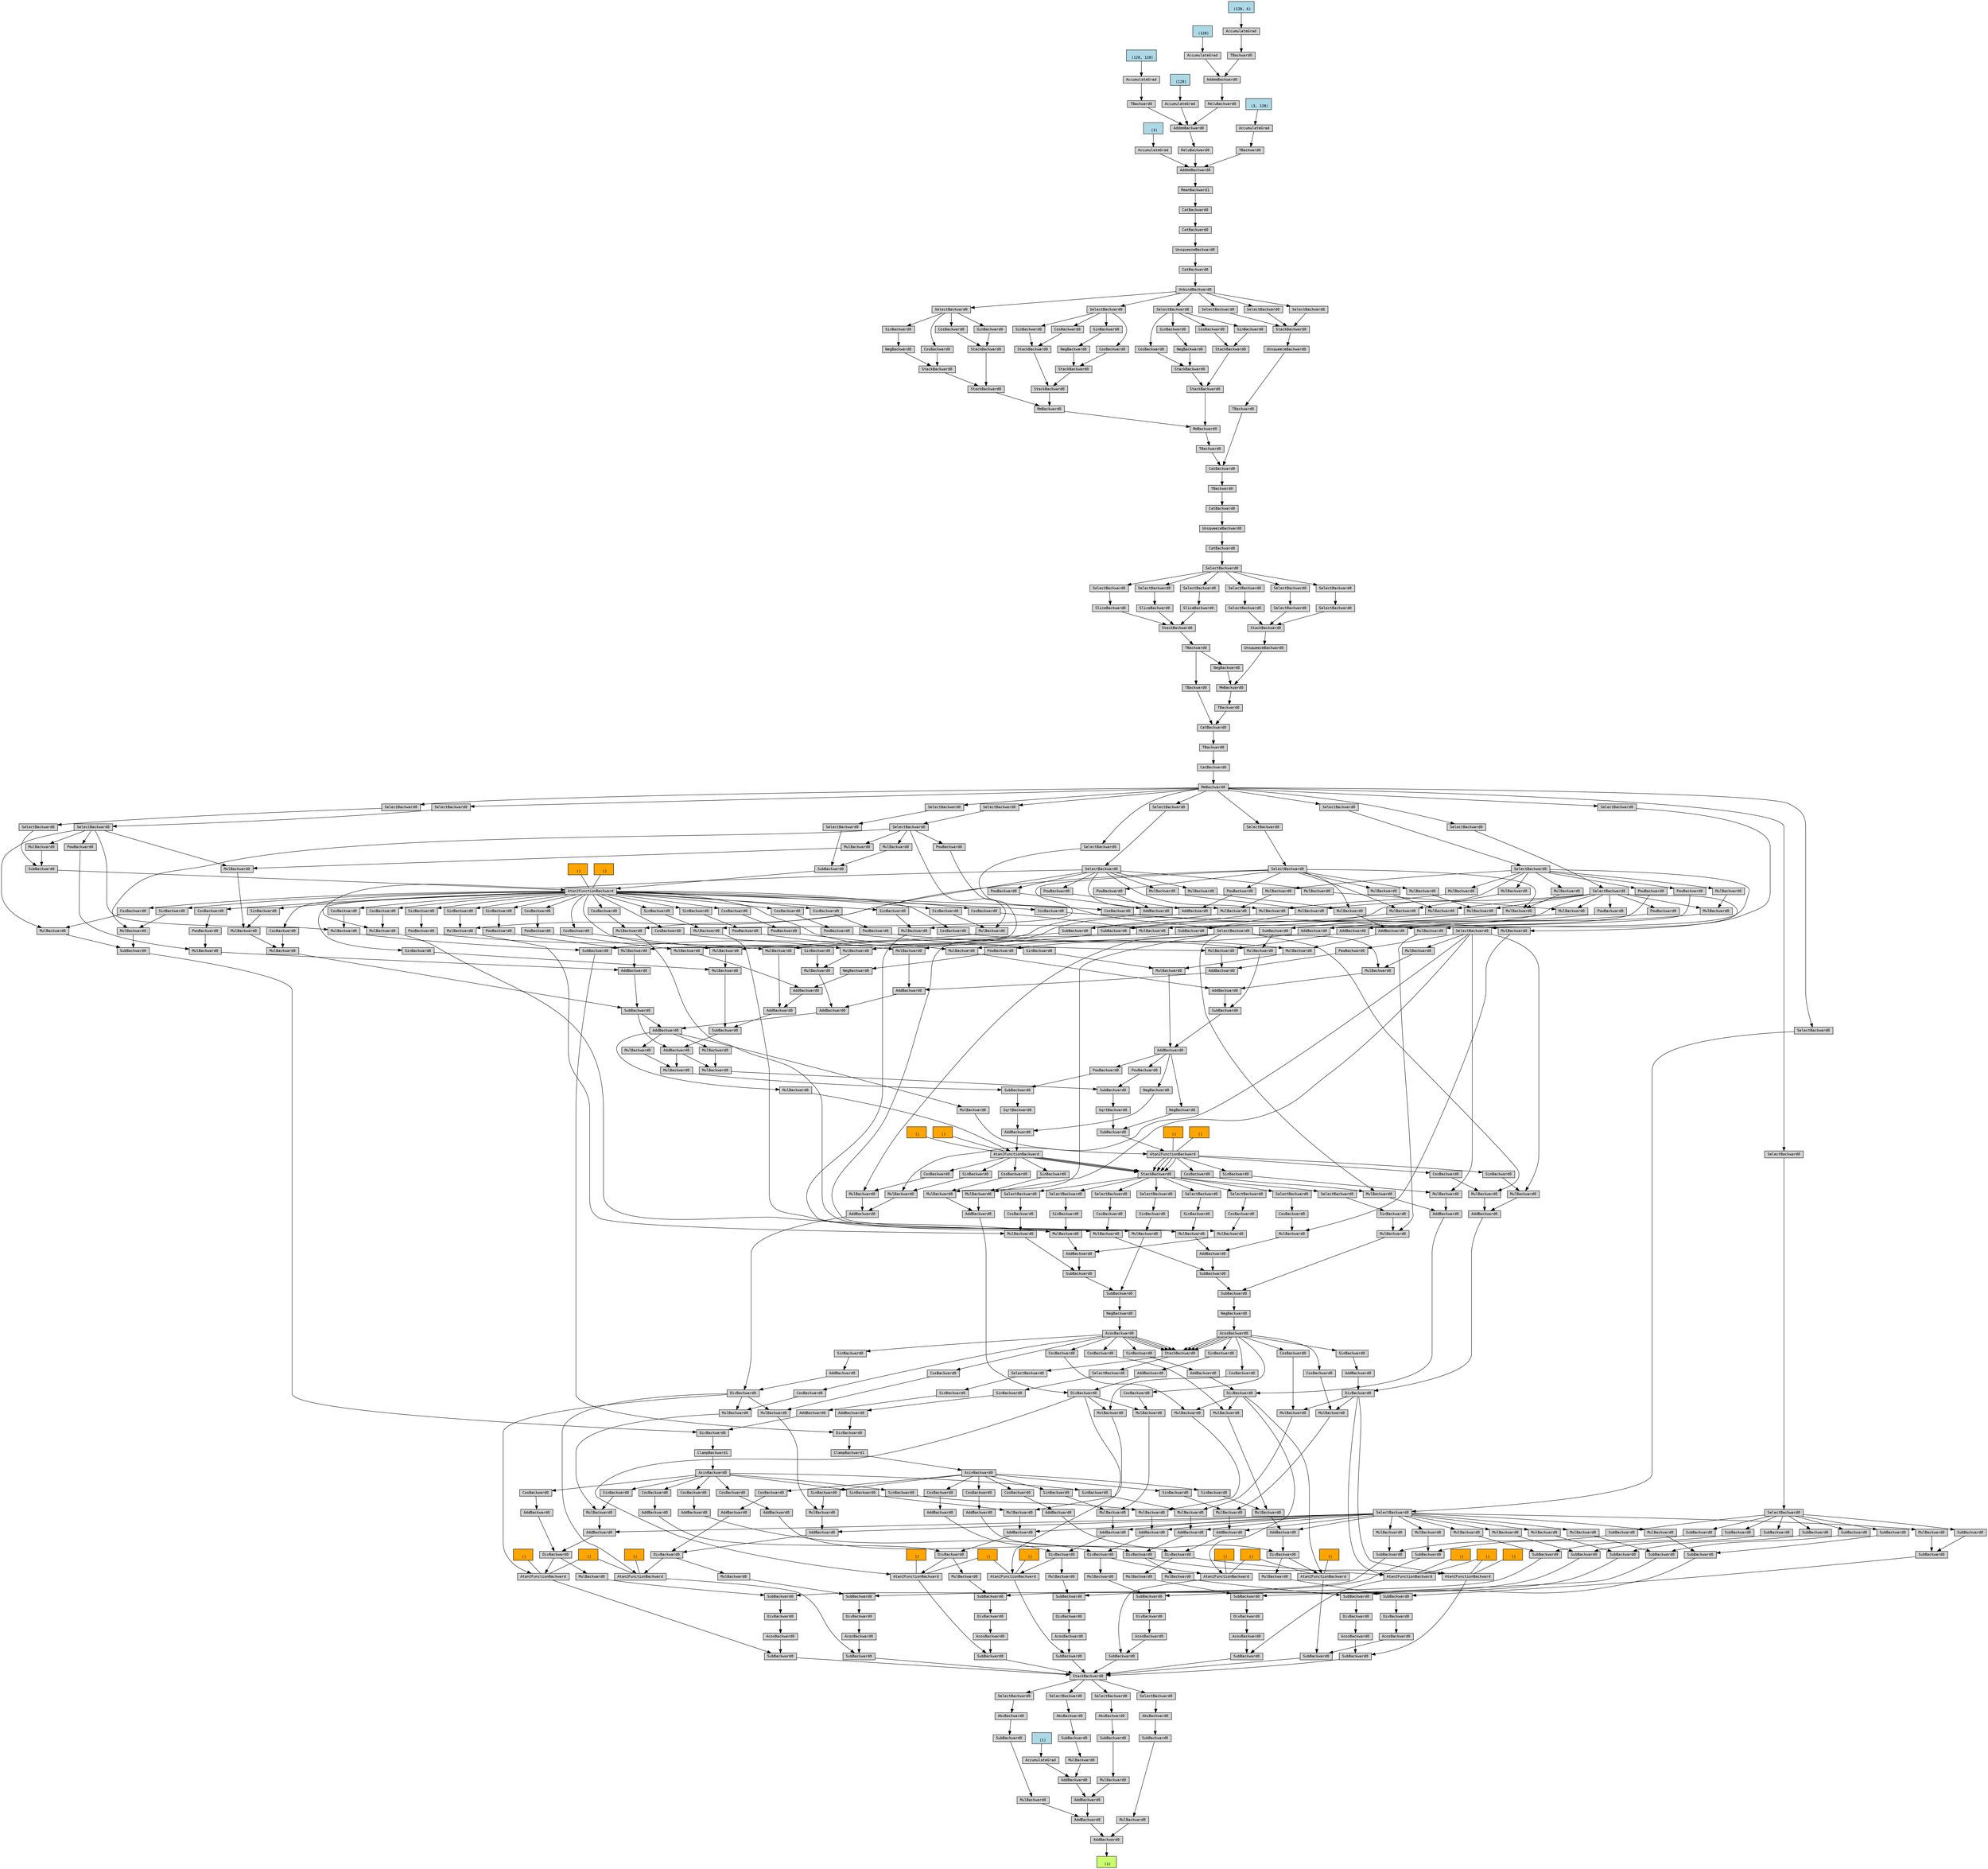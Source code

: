 digraph {
	graph [size="189.9,189.9"]
	node [align=left fontname=monospace fontsize=10 height=0.2 ranksep=0.1 shape=box style=filled]
	140669196730512 [label="
 (1)" fillcolor=darkolivegreen1]
	140669196631968 [label=AddBackward0]
	140669196631920 -> 140669196631968
	140669196631920 [label=AddBackward0]
	140669196631776 -> 140669196631920
	140669196631776 [label=AddBackward0]
	140669196631632 -> 140669196631776
	140669196631632 [label=AddBackward0]
	140669196631488 -> 140669196631632
	140669198752864 [label="
 (1)" fillcolor=lightblue]
	140669198752864 -> 140669196631488
	140669196631488 [label=AccumulateGrad]
	140669196631536 -> 140669196631632
	140669196631536 [label=MulBackward0]
	140669196631440 -> 140669196631536
	140669196631440 [label=SubBackward0]
	140669196631248 -> 140669196631440
	140669196631248 [label=AbsBackward0]
	140669196631152 -> 140669196631248
	140669196631152 [label=SelectBackward0]
	140669196631056 -> 140669196631152
	140669196631056 [label=StackBackward0]
	140669196630960 -> 140669196631056
	140669196630960 [label=SubBackward0]
	140669196341776 -> 140669196630960
	140669196341776 [label=Atan2FunctionBackward]
	140669196630480 -> 140669196341776
	140669196630480 [label=DivBackward0]
	140669196630192 -> 140669196630480
	140669196630192 [label=AddBackward0]
	140669196630048 -> 140669196630192
	140669196630048 [label=MulBackward0]
	140669196629904 -> 140669196630048
	140669196629904 [label=SelectBackward0]
	140669196629760 -> 140669196629904
	140669196629760 [label=SelectBackward0]
	140669196629664 -> 140669196629760
	140669196629664 [label=MmBackward0]
	140669196629568 -> 140669196629664
	140669196629568 [label=CatBackward0]
	140669196629472 -> 140669196629568
	140669196629472 [label=TBackward0]
	140669196630720 -> 140669196629472
	140669196630720 [label=CatBackward0]
	140669196629280 -> 140669196630720
	140669196629280 [label=TBackward0]
	140669196629040 -> 140669196629280
	140669196629040 [label=TBackward0]
	140669196628944 -> 140669196629040
	140669196628944 [label=StackBackward0]
	140669196628848 -> 140669196628944
	140669196628848 [label=SliceBackward0]
	140669196628704 -> 140669196628848
	140669196628704 [label=SelectBackward0]
	140669196627312 -> 140669196628704
	140669196627312 [label=SelectBackward0]
	140669196627216 -> 140669196627312
	140669196627216 [label=CatBackward0]
	140669196627120 -> 140669196627216
	140669196627120 [label=UnsqueezeBackward0]
	140669196626928 -> 140669196627120
	140669196626928 [label=CatBackward0]
	140669196626544 -> 140669196626928
	140669196626544 [label=TBackward0]
	140669196626400 -> 140669196626544
	140669196626400 [label=CatBackward0]
	140669196627024 -> 140669196626400
	140669196627024 [label=TBackward0]
	140669196626448 -> 140669196627024
	140669196626448 [label=MmBackward0]
	140669196626208 -> 140669196626448
	140669196626208 [label=StackBackward0]
	140669196626592 -> 140669196626208
	140669196626592 [label=StackBackward0]
	140669196627408 -> 140669196626592
	140669196627408 [label=CosBackward0]
	140669196628512 -> 140669196627408
	140669196628512 [label=SelectBackward0]
	140669196629376 -> 140669196628512
	140669196629376 [label=UnbindBackward0]
	140669196628560 -> 140669196629376
	140669196628560 [label=CatBackward0]
	140669196627600 -> 140669196628560
	140669196627600 [label=UnsqueezeBackward0]
	140669196628032 -> 140669196627600
	140669196628032 [label=CatBackward0]
	140669196627840 -> 140669196628032
	140669196627840 [label=CatBackward0]
	140669196627888 -> 140669196627840
	140669196627888 [label=MeanBackward1]
	140669196627456 -> 140669196627888
	140669196627456 [label=AddmmBackward0]
	140669198874896 -> 140669196627456
	140669198545392 [label="
 (3)" fillcolor=lightblue]
	140669198545392 -> 140669198874896
	140669198874896 [label=AccumulateGrad]
	140669196628272 -> 140669196627456
	140669196628272 [label=ReluBackward0]
	140669196746816 -> 140669196628272
	140669196746816 [label=AddmmBackward0]
	140669198874608 -> 140669196746816
	140669198545232 [label="
 (128)" fillcolor=lightblue]
	140669198545232 -> 140669198874608
	140669198874608 [label=AccumulateGrad]
	140669196747008 -> 140669196746816
	140669196747008 [label=ReluBackward0]
	140669196747056 -> 140669196747008
	140669196747056 [label=AddmmBackward0]
	140669198874320 -> 140669196747056
	140669198544592 [label="
 (128)" fillcolor=lightblue]
	140669198544592 -> 140669198874320
	140669198874320 [label=AccumulateGrad]
	140669196747248 -> 140669196747056
	140669196747248 [label=TBackward0]
	140669198874272 -> 140669196747248
	140669198540192 [label="
 (128, 6)" fillcolor=lightblue]
	140669198540192 -> 140669198874272
	140669198874272 [label=AccumulateGrad]
	140669196746960 -> 140669196746816
	140669196746960 [label=TBackward0]
	140669198874224 -> 140669196746960
	140669198545152 [label="
 (128, 128)" fillcolor=lightblue]
	140669198545152 -> 140669198874224
	140669198874224 [label=AccumulateGrad]
	140669196628176 -> 140669196627456
	140669196628176 [label=TBackward0]
	140669198874416 -> 140669196628176
	140669198545312 [label="
 (3, 128)" fillcolor=lightblue]
	140669198545312 -> 140669198874416
	140669198874416 [label=AccumulateGrad]
	140669196626736 -> 140669196626592
	140669196626736 [label=NegBackward0]
	140669196628416 -> 140669196626736
	140669196628416 [label=SinBackward0]
	140669196628512 -> 140669196628416
	140669196626784 -> 140669196626208
	140669196626784 [label=StackBackward0]
	140669196627744 -> 140669196626784
	140669196627744 [label=SinBackward0]
	140669196628512 -> 140669196627744
	140669196627504 -> 140669196626784
	140669196627504 [label=CosBackward0]
	140669196628512 -> 140669196627504
	140669196626832 -> 140669196626448
	140669196626832 [label=MmBackward0]
	140669196627648 -> 140669196626832
	140669196627648 [label=StackBackward0]
	140669196628128 -> 140669196627648
	140669196628128 [label=StackBackward0]
	140669196629088 -> 140669196628128
	140669196629088 [label=CosBackward0]
	140669196746912 -> 140669196629088
	140669196746912 [label=SelectBackward0]
	140669196629376 -> 140669196746912
	140669196627984 -> 140669196628128
	140669196627984 [label=SinBackward0]
	140669196746912 -> 140669196627984
	140669196628080 -> 140669196627648
	140669196628080 [label=StackBackward0]
	140669196747200 -> 140669196628080
	140669196747200 [label=NegBackward0]
	140669196747344 -> 140669196747200
	140669196747344 [label=SinBackward0]
	140669196746912 -> 140669196747344
	140669196747104 -> 140669196628080
	140669196747104 [label=CosBackward0]
	140669196746912 -> 140669196747104
	140669196626304 -> 140669196626832
	140669196626304 [label=StackBackward0]
	140669196627552 -> 140669196626304
	140669196627552 [label=StackBackward0]
	140669196746864 -> 140669196627552
	140669196746864 [label=CosBackward0]
	140669196747584 -> 140669196746864
	140669196747584 [label=SelectBackward0]
	140669196629376 -> 140669196747584
	140669196747392 -> 140669196627552
	140669196747392 [label=NegBackward0]
	140669196747632 -> 140669196747392
	140669196747632 [label=SinBackward0]
	140669196747584 -> 140669196747632
	140669196747296 -> 140669196626304
	140669196747296 [label=StackBackward0]
	140669196747728 -> 140669196747296
	140669196747728 [label=SinBackward0]
	140669196747584 -> 140669196747728
	140669196747680 -> 140669196747296
	140669196747680 [label=CosBackward0]
	140669196747584 -> 140669196747680
	140669196622560 -> 140669196626400
	140669196622560 [label=TBackward0]
	140669196626640 -> 140669196622560
	140669196626640 [label=UnsqueezeBackward0]
	140669196626496 -> 140669196626640
	140669196626496 [label=StackBackward0]
	140669196747536 -> 140669196626496
	140669196747536 [label=SelectBackward0]
	140669196629376 -> 140669196747536
	140669196747488 -> 140669196626496
	140669196747488 [label=SelectBackward0]
	140669196629376 -> 140669196747488
	140669196747152 -> 140669196626496
	140669196747152 [label=SelectBackward0]
	140669196629376 -> 140669196747152
	140669196628896 -> 140669196628944
	140669196628896 [label=SliceBackward0]
	140669196627360 -> 140669196628896
	140669196627360 [label=SelectBackward0]
	140669196627312 -> 140669196627360
	140669196629232 -> 140669196628944
	140669196629232 [label=SliceBackward0]
	140669196627264 -> 140669196629232
	140669196627264 [label=SelectBackward0]
	140669196627312 -> 140669196627264
	140669196629328 -> 140669196630720
	140669196629328 [label=TBackward0]
	140669196628800 -> 140669196629328
	140669196628800 [label=MmBackward0]
	140669196627072 -> 140669196628800
	140669196627072 [label=NegBackward0]
	140669196629040 -> 140669196627072
	140669196627168 -> 140669196628800
	140669196627168 [label=UnsqueezeBackward0]
	140669196628656 -> 140669196627168
	140669196628656 [label=StackBackward0]
	140669196626976 -> 140669196628656
	140669196626976 [label=SelectBackward0]
	140669196747872 -> 140669196626976
	140669196747872 [label=SelectBackward0]
	140669196627312 -> 140669196747872
	140669196628752 -> 140669196628656
	140669196628752 [label=SelectBackward0]
	140669196747824 -> 140669196628752
	140669196747824 [label=SelectBackward0]
	140669196627312 -> 140669196747824
	140669196626880 -> 140669196628656
	140669196626880 [label=SelectBackward0]
	140669196747776 -> 140669196626880
	140669196747776 [label=SelectBackward0]
	140669196627312 -> 140669196747776
	140669196629952 -> 140669196630048
	140669196629952 [label=CosBackward0]
	140669196341056 -> 140669196629952
	140669196341056 [label=Atan2FunctionBackward]
	140669196629520 -> 140669196341056
	140669196629520 [label=AddBackward0]
	140669196628992 -> 140669196629520
	140669196628992 [label=NegBackward0]
	140669196628608 -> 140669196628992
	140669196628608 [label=AddBackward0]
	140669196748064 -> 140669196628608
	140669196748064 [label=SubBackward0]
	140669196748112 -> 140669196748064
	140669196748112 [label=AddBackward0]
	140669196748256 -> 140669196748112
	140669196748256 [label=MulBackward0]
	140669196748400 -> 140669196748256
	140669196748400 [label=MulBackward0]
	140669196748496 -> 140669196748400
	140669196748496 [label=SelectBackward0]
	140669196748592 -> 140669196748496
	140669196748592 [label=SelectBackward0]
	140669196629664 -> 140669196748592
	140669196629904 -> 140669196748256
	140669196748208 -> 140669196748112
	140669196748208 [label=MulBackward0]
	140669196748544 -> 140669196748208
	140669196748544 [label=SubBackward0]
	140669196748304 -> 140669196748544
	140669196748304 [label=MulBackward0]
	140669196748832 -> 140669196748304
	140669196748832 [label=MulBackward0]
	140669196748976 -> 140669196748832
	140669196748976 [label=SelectBackward0]
	140669196749072 -> 140669196748976
	140669196749072 [label=SelectBackward0]
	140669196629664 -> 140669196749072
	140669196748784 -> 140669196748304
	140669196748784 [label=SelectBackward0]
	140669196749168 -> 140669196748784
	140669196749168 [label=SelectBackward0]
	140669196629664 -> 140669196749168
	140669196748640 -> 140669196748544
	140669196748640 [label=MulBackward0]
	140669196748880 -> 140669196748640
	140669196748880 [label=MulBackward0]
	140669196749216 -> 140669196748880
	140669196749216 [label=SelectBackward0]
	140669196749312 -> 140669196749216
	140669196749312 [label=SelectBackward0]
	140669196629664 -> 140669196749312
	140669196749024 -> 140669196748640
	140669196749024 [label=SelectBackward0]
	140669196749408 -> 140669196749024
	140669196749408 [label=SelectBackward0]
	140669196629664 -> 140669196749408
	140669196748448 -> 140669196748208
	140669196748448 [label=PowBackward0]
	140669196749264 -> 140669196748448
	140669196749264 [label=CosBackward0]
	140669196341536 -> 140669196749264
	140669196341536 [label=Atan2FunctionBackward]
	140669196748928 -> 140669196341536
	140669196748928 [label=SubBackward0]
	140669196749552 -> 140669196748928
	140669196749552 [label=SelectBackward0]
	140669196749696 -> 140669196749552
	140669196749696 [label=SelectBackward0]
	140669196629664 -> 140669196749696
	140669196749504 -> 140669196748928
	140669196749504 [label=MulBackward0]
	140669196749744 -> 140669196749504
	140669196749744 [label=SelectBackward0]
	140669196749840 -> 140669196749744
	140669196749840 [label=SelectBackward0]
	140669196629664 -> 140669196749840
	140669196748688 -> 140669196341536
	140669196748688 [label=SubBackward0]
	140669196749600 -> 140669196748688
	140669196749600 [label=SelectBackward0]
	140669196749648 -> 140669196749600
	140669196749648 [label=SelectBackward0]
	140669196629664 -> 140669196749648
	140669196749792 -> 140669196748688
	140669196749792 [label=MulBackward0]
	140669196749984 -> 140669196749792
	140669196749984 [label=SelectBackward0]
	140669196750080 -> 140669196749984
	140669196750080 [label=SelectBackward0]
	140669196629664 -> 140669196750080
	140669196456624 -> 140669196341536 [dir=none]
	140669196456624 [label="
 ()" fillcolor=orange]
	140669196457504 -> 140669196341536 [dir=none]
	140669196457504 [label="
 ()" fillcolor=orange]
	140669196747968 -> 140669196748064
	140669196747968 [label=MulBackward0]
	140669196748736 -> 140669196747968
	140669196748736 [label=SubBackward0]
	140669196749456 -> 140669196748736
	140669196749456 [label=MulBackward0]
	140669196750176 -> 140669196749456
	140669196750176 [label=MulBackward0]
	140669196748976 -> 140669196750176
	140669196748784 -> 140669196749456
	140669196749120 -> 140669196748736
	140669196749120 [label=MulBackward0]
	140669196750128 -> 140669196749120
	140669196750128 [label=MulBackward0]
	140669196749216 -> 140669196750128
	140669196749024 -> 140669196749120
	140669196748352 -> 140669196747968
	140669196748352 [label=PowBackward0]
	140669196750224 -> 140669196748352
	140669196750224 [label=SinBackward0]
	140669196341536 -> 140669196750224
	140669196748016 -> 140669196628608
	140669196748016 [label=MulBackward0]
	140669196749888 -> 140669196748016
	140669196749888 [label=MulBackward0]
	140669196749360 -> 140669196749888
	140669196749360 [label=AddBackward0]
	140669196750368 -> 140669196749360
	140669196750368 [label=MulBackward0]
	140669196750512 -> 140669196750368
	140669196750512 [label=MulBackward0]
	140669196748976 -> 140669196750512
	140669196749024 -> 140669196750368
	140669196750320 -> 140669196749360
	140669196750320 [label=MulBackward0]
	140669196750560 -> 140669196750320
	140669196750560 [label=MulBackward0]
	140669196749216 -> 140669196750560
	140669196748784 -> 140669196750320
	140669196750032 -> 140669196749888
	140669196750032 [label=CosBackward0]
	140669196341536 -> 140669196750032
	140669196748160 -> 140669196748016
	140669196748160 [label=SinBackward0]
	140669196341536 -> 140669196748160
	140669196629856 -> 140669196629520
	140669196629856 [label=SqrtBackward0]
	140669196629184 -> 140669196629856
	140669196629184 [label=SubBackward0]
	140669196750656 -> 140669196629184
	140669196750656 [label=PowBackward0]
	140669196628608 -> 140669196750656
	140669196750608 -> 140669196629184
	140669196750608 [label=MulBackward0]
	140669196749936 -> 140669196750608
	140669196749936 [label=MulBackward0]
	140669196750752 -> 140669196749936
	140669196750752 [label=AddBackward0]
	140669196750848 -> 140669196750752
	140669196750848 [label=AddBackward0]
	140669196750992 -> 140669196750848
	140669196750992 [label=AddBackward0]
	140669196751136 -> 140669196750992
	140669196751136 [label=AddBackward0]
	140669196751280 -> 140669196751136
	140669196751280 [label=PowBackward0]
	140669196748496 -> 140669196751280
	140669196751232 -> 140669196751136
	140669196751232 [label=MulBackward0]
	140669196751328 -> 140669196751232
	140669196751328 [label=AddBackward0]
	140669196751568 -> 140669196751328
	140669196751568 [label=PowBackward0]
	140669196748976 -> 140669196751568
	140669196751520 -> 140669196751328
	140669196751520 [label=PowBackward0]
	140669196749024 -> 140669196751520
	140669196751376 -> 140669196751232
	140669196751376 [label=PowBackward0]
	140669196751664 -> 140669196751376
	140669196751664 [label=CosBackward0]
	140669196341536 -> 140669196751664
	140669196751088 -> 140669196750992
	140669196751088 [label=MulBackward0]
	140669196751616 -> 140669196751088
	140669196751616 [label=AddBackward0]
	140669196751472 -> 140669196751616
	140669196751472 [label=PowBackward0]
	140669196749216 -> 140669196751472
	140669196751712 -> 140669196751616
	140669196751712 [label=PowBackward0]
	140669196748784 -> 140669196751712
	140669196751424 -> 140669196751088
	140669196751424 [label=PowBackward0]
	140669196751856 -> 140669196751424
	140669196751856 [label=SinBackward0]
	140669196341536 -> 140669196751856
	140669196750944 -> 140669196750848
	140669196750944 [label=MulBackward0]
	140669196751808 -> 140669196750944
	140669196751808 [label=MulBackward0]
	140669196751760 -> 140669196751808
	140669196751760 [label=SubBackward0]
	140669196752096 -> 140669196751760
	140669196752096 [label=MulBackward0]
	140669196752240 -> 140669196752096
	140669196752240 [label=MulBackward0]
	140669196748976 -> 140669196752240
	140669196749216 -> 140669196752096
	140669196752048 -> 140669196751760
	140669196752048 [label=MulBackward0]
	140669196752288 -> 140669196752048
	140669196752288 [label=MulBackward0]
	140669196748784 -> 140669196752288
	140669196749024 -> 140669196752048
	140669196751904 -> 140669196751808
	140669196751904 [label=CosBackward0]
	140669196341536 -> 140669196751904
	140669196751184 -> 140669196750944
	140669196751184 [label=SinBackward0]
	140669196341536 -> 140669196751184
	140669196750800 -> 140669196750752
	140669196750800 [label=SubBackward0]
	140669196752336 -> 140669196750800
	140669196752336 [label=AddBackward0]
	140669196752000 -> 140669196752336
	140669196752000 [label=MulBackward0]
	140669196752432 -> 140669196752000
	140669196752432 [label=PowBackward0]
	140669196749744 -> 140669196752432
	140669196752192 -> 140669196752000
	140669196752192 [label=PowBackward0]
	140669196752480 -> 140669196752192
	140669196752480 [label=CosBackward0]
	140669196341536 -> 140669196752480
	140669196751952 -> 140669196752336
	140669196751952 [label=MulBackward0]
	140669196752672 -> 140669196751952
	140669196752672 [label=PowBackward0]
	140669196749984 -> 140669196752672
	140669196752528 -> 140669196751952
	140669196752528 [label=PowBackward0]
	140669196752624 -> 140669196752528
	140669196752624 [label=SinBackward0]
	140669196341536 -> 140669196752624
	140669196751040 -> 140669196750800
	140669196751040 [label=MulBackward0]
	140669196752576 -> 140669196751040
	140669196752576 [label=MulBackward0]
	140669196752720 -> 140669196752576
	140669196752720 [label=MulBackward0]
	140669196752960 -> 140669196752720
	140669196752960 [label=MulBackward0]
	140669196749984 -> 140669196752960
	140669196749744 -> 140669196752720
	140669196752768 -> 140669196752576
	140669196752768 [label=SinBackward0]
	140669196341536 -> 140669196752768
	140669196752144 -> 140669196751040
	140669196752144 [label=CosBackward0]
	140669196341536 -> 140669196752144
	140669196750272 -> 140669196750608
	140669196750272 [label=AddBackward0]
	140669196750896 -> 140669196750272
	140669196750896 [label=SubBackward0]
	140669196753056 -> 140669196750896
	140669196753056 [label=AddBackward0]
	140669196752912 -> 140669196753056
	140669196752912 [label=AddBackward0]
	140669196753152 -> 140669196752912
	140669196753152 [label=NegBackward0]
	140669196753296 -> 140669196753152
	140669196753296 [label=PowBackward0]
	140669196629904 -> 140669196753296
	140669196753104 -> 140669196752912
	140669196753104 [label=MulBackward0]
	140669196753344 -> 140669196753104
	140669196753344 [label=AddBackward0]
	140669196753488 -> 140669196753344
	140669196753488 [label=PowBackward0]
	140669196749216 -> 140669196753488
	140669196753440 -> 140669196753344
	140669196753440 [label=PowBackward0]
	140669196748784 -> 140669196753440
	140669196753392 -> 140669196753104
	140669196753392 [label=PowBackward0]
	140669196753584 -> 140669196753392
	140669196753584 [label=CosBackward0]
	140669196341536 -> 140669196753584
	140669196752816 -> 140669196753056
	140669196752816 [label=MulBackward0]
	140669196753536 -> 140669196752816
	140669196753536 [label=AddBackward0]
	140669196753200 -> 140669196753536
	140669196753200 [label=PowBackward0]
	140669196748976 -> 140669196753200
	140669196753632 -> 140669196753536
	140669196753632 [label=PowBackward0]
	140669196749024 -> 140669196753632
	140669196753248 -> 140669196752816
	140669196753248 [label=PowBackward0]
	140669196753776 -> 140669196753248
	140669196753776 [label=SinBackward0]
	140669196341536 -> 140669196753776
	140669196752384 -> 140669196750896
	140669196752384 [label=MulBackward0]
	140669196753728 -> 140669196752384
	140669196753728 [label=MulBackward0]
	140669196753680 -> 140669196753728
	140669196753680 [label=SubBackward0]
	140669196754016 -> 140669196753680
	140669196754016 [label=MulBackward0]
	140669196754160 -> 140669196754016
	140669196754160 [label=MulBackward0]
	140669196748976 -> 140669196754160
	140669196749216 -> 140669196754016
	140669196753968 -> 140669196753680
	140669196753968 [label=MulBackward0]
	140669196754208 -> 140669196753968
	140669196754208 [label=MulBackward0]
	140669196748784 -> 140669196754208
	140669196749024 -> 140669196753968
	140669196753824 -> 140669196753728
	140669196753824 [label=CosBackward0]
	140669196341536 -> 140669196753824
	140669196752864 -> 140669196752384
	140669196752864 [label=SinBackward0]
	140669196341536 -> 140669196752864
	140669196750800 -> 140669196750272
	140669196629808 -> 140669196341056
	140669196629808 [label=MulBackward0]
	140669196750752 -> 140669196629808
	140669198948912 -> 140669196341056 [dir=none]
	140669198948912 [label="
 ()" fillcolor=orange]
	140669198948752 -> 140669196341056 [dir=none]
	140669198948752 [label="
 ()" fillcolor=orange]
	140669196630096 -> 140669196630192
	140669196630096 [label=MulBackward0]
	140669196748496 -> 140669196630096
	140669196629712 -> 140669196630096
	140669196629712 [label=SinBackward0]
	140669196341056 -> 140669196629712
	140669196630240 -> 140669196630480
	140669196630240 [label=AddBackward0]
	140669196629424 -> 140669196630240
	140669196629424 [label=SinBackward0]
	140669196630000 -> 140669196629424
	140669196630000 [label=AcosBackward0]
	140669196750416 -> 140669196630000
	140669196750416 [label=NegBackward0]
	140669196750704 -> 140669196750416
	140669196750704 [label=SubBackward0]
	140669196754256 -> 140669196750704
	140669196754256 [label=SubBackward0]
	140669196753920 -> 140669196754256
	140669196753920 [label=AddBackward0]
	140669196754352 -> 140669196753920
	140669196754352 [label=MulBackward0]
	140669196754496 -> 140669196754352
	140669196754496 [label=MulBackward0]
	140669196749024 -> 140669196754496
	140669196754640 -> 140669196754496
	140669196754640 [label=CosBackward0]
	140669196341536 -> 140669196754640
	140669196754448 -> 140669196754352
	140669196754448 [label=CosBackward0]
	140669196754688 -> 140669196754448
	140669196754688 [label=SelectBackward0]
	140669196754784 -> 140669196754688
	140669196754784 [label=StackBackward0]
	140669196341056 -> 140669196754784
	140669196341296 -> 140669196754784
	140669196341296 [label=Atan2FunctionBackward]
	140669196754928 -> 140669196341296
	140669196754928 [label=SubBackward0]
	140669196755072 -> 140669196754928
	140669196755072 [label=NegBackward0]
	140669196628608 -> 140669196755072
	140669196755024 -> 140669196754928
	140669196755024 [label=SqrtBackward0]
	140669196755120 -> 140669196755024
	140669196755120 [label=SubBackward0]
	140669196755312 -> 140669196755120
	140669196755312 [label=PowBackward0]
	140669196628608 -> 140669196755312
	140669196755264 -> 140669196755120
	140669196755264 [label=MulBackward0]
	140669196755360 -> 140669196755264
	140669196755360 [label=MulBackward0]
	140669196750752 -> 140669196755360
	140669196750272 -> 140669196755264
	140669196754592 -> 140669196341296
	140669196754592 [label=MulBackward0]
	140669196750752 -> 140669196754592
	140669198957232 -> 140669196341296 [dir=none]
	140669198957232 [label="
 ()" fillcolor=orange]
	140669198952752 -> 140669196341296 [dir=none]
	140669198952752 [label="
 ()" fillcolor=orange]
	140669196341056 -> 140669196754784
	140669196341296 -> 140669196754784
	140669196341056 -> 140669196754784
	140669196341296 -> 140669196754784
	140669196341056 -> 140669196754784
	140669196341296 -> 140669196754784
	140669196754112 -> 140669196753920
	140669196754112 [label=MulBackward0]
	140669196754544 -> 140669196754112
	140669196754544 [label=MulBackward0]
	140669196749216 -> 140669196754544
	140669196755216 -> 140669196754544
	140669196755216 [label=CosBackward0]
	140669196341536 -> 140669196755216
	140669196754736 -> 140669196754112
	140669196754736 [label=SinBackward0]
	140669196755168 -> 140669196754736
	140669196755168 [label=SelectBackward0]
	140669196754784 -> 140669196755168
	140669196753872 -> 140669196754256
	140669196753872 [label=MulBackward0]
	140669196754976 -> 140669196753872
	140669196754976 [label=MulBackward0]
	140669196748784 -> 140669196754976
	140669196754832 -> 140669196754976
	140669196754832 [label=SinBackward0]
	140669196341536 -> 140669196754832
	140669196754400 -> 140669196753872
	140669196754400 [label=CosBackward0]
	140669196755552 -> 140669196754400
	140669196755552 [label=SelectBackward0]
	140669196754784 -> 140669196755552
	140669196753008 -> 140669196750704
	140669196753008 [label=MulBackward0]
	140669196755504 -> 140669196753008
	140669196755504 [label=MulBackward0]
	140669196748976 -> 140669196755504
	140669196754880 -> 140669196755504
	140669196754880 [label=SinBackward0]
	140669196341536 -> 140669196754880
	140669196754064 -> 140669196753008
	140669196754064 [label=SinBackward0]
	140669196755600 -> 140669196754064
	140669196755600 [label=SelectBackward0]
	140669196754784 -> 140669196755600
	140669196630384 -> 140669196341776
	140669196630384 [label=DivBackward0]
	140669196630144 -> 140669196630384
	140669196630144 [label=AddBackward0]
	140669196747440 -> 140669196630144
	140669196747440 [label=SelectBackward0]
	140669196755696 -> 140669196747440
	140669196755696 [label=SelectBackward0]
	140669196629664 -> 140669196755696
	140669196750464 -> 140669196630144
	140669196750464 [label=MulBackward0]
	140669196755456 -> 140669196750464
	140669196755456 [label=MulBackward0]
	140669196630480 -> 140669196755456
	140669196755792 -> 140669196755456
	140669196755792 [label=CosBackward0]
	140669196630000 -> 140669196755792
	140669196755408 -> 140669196750464
	140669196755408 [label=SinBackward0]
	140669196755840 -> 140669196755408
	140669196755840 [label=AsinBackward0]
	140669196755936 -> 140669196755840
	140669196755936 [label=ClampBackward1]
	140669196756032 -> 140669196755936
	140669196756032 [label=DivBackward0]
	140669196756128 -> 140669196756032
	140669196756128 [label=SubBackward0]
	140669196756272 -> 140669196756128
	140669196756272 [label=MulBackward0]
	140669196749984 -> 140669196756272
	140669196756416 -> 140669196756272
	140669196756416 [label=SinBackward0]
	140669196341536 -> 140669196756416
	140669196756224 -> 140669196756128
	140669196756224 [label=MulBackward0]
	140669196749744 -> 140669196756224
	140669196756464 -> 140669196756224
	140669196756464 [label=CosBackward0]
	140669196341536 -> 140669196756464
	140669196756080 -> 140669196756032
	140669196756080 [label=AddBackward0]
	140669196756560 -> 140669196756080
	140669196756560 [label=SinBackward0]
	140669196756368 -> 140669196756560
	140669196756368 [label=SelectBackward0]
	140669196756656 -> 140669196756368
	140669196756656 [label=StackBackward0]
	140669196630000 -> 140669196756656
	140669196630000 -> 140669196756656
	140669196756752 -> 140669196756656
	140669196756752 [label=AcosBackward0]
	140669196756848 -> 140669196756752
	140669196756848 [label=NegBackward0]
	140669196756944 -> 140669196756848
	140669196756944 [label=SubBackward0]
	140669196757040 -> 140669196756944
	140669196757040 [label=SubBackward0]
	140669196757184 -> 140669196757040
	140669196757184 [label=AddBackward0]
	140669196757328 -> 140669196757184
	140669196757328 [label=MulBackward0]
	140669196757472 -> 140669196757328
	140669196757472 [label=MulBackward0]
	140669196749024 -> 140669196757472
	140669196757616 -> 140669196757472
	140669196757616 [label=CosBackward0]
	140669196341536 -> 140669196757616
	140669196757424 -> 140669196757328
	140669196757424 [label=CosBackward0]
	140669196757664 -> 140669196757424
	140669196757664 [label=SelectBackward0]
	140669196754784 -> 140669196757664
	140669196757280 -> 140669196757184
	140669196757280 [label=MulBackward0]
	140669196757760 -> 140669196757280
	140669196757760 [label=MulBackward0]
	140669196749216 -> 140669196757760
	140669196757808 -> 140669196757760
	140669196757808 [label=CosBackward0]
	140669196341536 -> 140669196757808
	140669196757712 -> 140669196757280
	140669196757712 [label=SinBackward0]
	140669196757856 -> 140669196757712
	140669196757856 [label=SelectBackward0]
	140669196754784 -> 140669196757856
	140669196757136 -> 140669196757040
	140669196757136 [label=MulBackward0]
	140669196757904 -> 140669196757136
	140669196757904 [label=MulBackward0]
	140669196748784 -> 140669196757904
	140669196757568 -> 140669196757904
	140669196757568 [label=SinBackward0]
	140669196341536 -> 140669196757568
	140669196757376 -> 140669196757136
	140669196757376 [label=CosBackward0]
	140669196758000 -> 140669196757376
	140669196758000 [label=SelectBackward0]
	140669196754784 -> 140669196758000
	140669196756992 -> 140669196756944
	140669196756992 [label=MulBackward0]
	140669196758048 -> 140669196756992
	140669196758048 [label=MulBackward0]
	140669196748976 -> 140669196758048
	140669196757520 -> 140669196758048
	140669196757520 [label=SinBackward0]
	140669196341536 -> 140669196757520
	140669196757232 -> 140669196756992
	140669196757232 [label=SinBackward0]
	140669196758144 -> 140669196757232
	140669196758144 [label=SelectBackward0]
	140669196754784 -> 140669196758144
	140669196756752 -> 140669196756656
	140669196630000 -> 140669196756656
	140669196630000 -> 140669196756656
	140669196756752 -> 140669196756656
	140669196756752 -> 140669196756656
	140669196629616 -> 140669196630384
	140669196629616 [label=AddBackward0]
	140669196755888 -> 140669196629616
	140669196755888 [label=CosBackward0]
	140669196755840 -> 140669196755888
	140669196701584 -> 140669196341776 [dir=none]
	140669196701584 [label="
 ()" fillcolor=orange]
	140669196698944 -> 140669196341776 [dir=none]
	140669196698944 [label="
 ()" fillcolor=orange]
	140669196630432 -> 140669196630960
	140669196630432 [label=AcosBackward0]
	140669196630288 -> 140669196630432
	140669196630288 [label=DivBackward0]
	140669196754304 -> 140669196630288
	140669196754304 [label=SubBackward0]
	140669196755744 -> 140669196754304
	140669196755744 [label=SubBackward0]
	140669196756608 -> 140669196755744
	140669196756608 [label=SubBackward0]
	140669196756896 -> 140669196756608
	140669196756896 [label=SelectBackward0]
	140669196757088 -> 140669196756896
	140669196757088 [label=SelectBackward0]
	140669196629664 -> 140669196757088
	140669196756320 -> 140669196755744
	140669196756320 [label=MulBackward0]
	140669196747440 -> 140669196756320
	140669196747920 -> 140669196754304
	140669196747920 [label=MulBackward0]
	140669196630384 -> 140669196747920
	140669196631008 -> 140669196631056
	140669196631008 [label=SubBackward0]
	140669196342016 -> 140669196631008
	140669196342016 [label=Atan2FunctionBackward]
	140669196630480 -> 140669196342016
	140669196756176 -> 140669196342016
	140669196756176 [label=DivBackward0]
	140669196756512 -> 140669196756176
	140669196756512 [label=AddBackward0]
	140669196747440 -> 140669196756512
	140669196756704 -> 140669196756512
	140669196756704 [label=MulBackward0]
	140669196757952 -> 140669196756704
	140669196757952 [label=MulBackward0]
	140669196630480 -> 140669196757952
	140669196758384 -> 140669196757952
	140669196758384 [label=CosBackward0]
	140669196630000 -> 140669196758384
	140669196758096 -> 140669196756704
	140669196758096 [label=SinBackward0]
	140669196758432 -> 140669196758096
	140669196758432 [label=AsinBackward0]
	140669196758528 -> 140669196758432
	140669196758528 [label=ClampBackward1]
	140669196758624 -> 140669196758528
	140669196758624 [label=DivBackward0]
	140669196758720 -> 140669196758624
	140669196758720 [label=SubBackward0]
	140669196758864 -> 140669196758720
	140669196758864 [label=MulBackward0]
	140669196749984 -> 140669196758864
	140669196759008 -> 140669196758864
	140669196759008 [label=SinBackward0]
	140669196341536 -> 140669196759008
	140669196758816 -> 140669196758720
	140669196758816 [label=MulBackward0]
	140669196749744 -> 140669196758816
	140669196759056 -> 140669196758816
	140669196759056 [label=CosBackward0]
	140669196341536 -> 140669196759056
	140669196758672 -> 140669196758624
	140669196758672 [label=AddBackward0]
	140669196759152 -> 140669196758672
	140669196759152 [label=SinBackward0]
	140669196758960 -> 140669196759152
	140669196758960 [label=SelectBackward0]
	140669196756656 -> 140669196758960
	140669196758240 -> 140669196756176
	140669196758240 [label=AddBackward0]
	140669196758480 -> 140669196758240
	140669196758480 [label=CosBackward0]
	140669196758432 -> 140669196758480
	140669196701824 -> 140669196342016 [dir=none]
	140669196701824 [label="
 ()" fillcolor=orange]
	140669196698944 -> 140669196342016 [dir=none]
	140669196698944 [label="
 ()" fillcolor=orange]
	140669196630576 -> 140669196631008
	140669196630576 [label=AcosBackward0]
	140669196756800 -> 140669196630576
	140669196756800 [label=DivBackward0]
	140669196758288 -> 140669196756800
	140669196758288 [label=SubBackward0]
	140669196758336 -> 140669196758288
	140669196758336 [label=SubBackward0]
	140669196759248 -> 140669196758336
	140669196759248 [label=SubBackward0]
	140669196756896 -> 140669196759248
	140669196758912 -> 140669196758336
	140669196758912 [label=MulBackward0]
	140669196747440 -> 140669196758912
	140669196758192 -> 140669196758288
	140669196758192 [label=MulBackward0]
	140669196756176 -> 140669196758192
	140669196631344 -> 140669196631056
	140669196631344 [label=SubBackward0]
	140669196342256 -> 140669196631344
	140669196342256 [label=Atan2FunctionBackward]
	140669196758768 -> 140669196342256
	140669196758768 [label=DivBackward0]
	140669196759296 -> 140669196758768
	140669196759296 [label=AddBackward0]
	140669196759440 -> 140669196759296
	140669196759440 [label=MulBackward0]
	140669196629904 -> 140669196759440
	140669196759584 -> 140669196759440
	140669196759584 [label=CosBackward0]
	140669196341056 -> 140669196759584
	140669196759392 -> 140669196759296
	140669196759392 [label=MulBackward0]
	140669196748496 -> 140669196759392
	140669196759632 -> 140669196759392
	140669196759632 [label=SinBackward0]
	140669196341056 -> 140669196759632
	140669196759104 -> 140669196758768
	140669196759104 [label=AddBackward0]
	140669196759728 -> 140669196759104
	140669196759728 [label=SinBackward0]
	140669196756752 -> 140669196759728
	140669196755648 -> 140669196342256
	140669196755648 [label=DivBackward0]
	140669196759536 -> 140669196755648
	140669196759536 [label=AddBackward0]
	140669196747440 -> 140669196759536
	140669196759776 -> 140669196759536
	140669196759776 [label=MulBackward0]
	140669196759872 -> 140669196759776
	140669196759872 [label=MulBackward0]
	140669196758768 -> 140669196759872
	140669196760016 -> 140669196759872
	140669196760016 [label=CosBackward0]
	140669196756752 -> 140669196760016
	140669196759824 -> 140669196759776
	140669196759824 [label=SinBackward0]
	140669196755840 -> 140669196759824
	140669196759680 -> 140669196755648
	140669196759680 [label=AddBackward0]
	140669196760064 -> 140669196759680
	140669196760064 [label=CosBackward0]
	140669196755840 -> 140669196760064
	140669196702224 -> 140669196342256 [dir=none]
	140669196702224 [label="
 ()" fillcolor=orange]
	140669196704624 -> 140669196342256 [dir=none]
	140669196704624 [label="
 ()" fillcolor=orange]
	140669196630528 -> 140669196631344
	140669196630528 [label=AcosBackward0]
	140669196759488 -> 140669196630528
	140669196759488 [label=DivBackward0]
	140669196760112 -> 140669196759488
	140669196760112 [label=SubBackward0]
	140669196759920 -> 140669196760112
	140669196759920 [label=SubBackward0]
	140669196760256 -> 140669196759920
	140669196760256 [label=SubBackward0]
	140669196756896 -> 140669196760256
	140669196760208 -> 140669196759920
	140669196760208 [label=MulBackward0]
	140669196747440 -> 140669196760208
	140669196759344 -> 140669196760112
	140669196759344 [label=MulBackward0]
	140669196755648 -> 140669196759344
	140669196630912 -> 140669196631056
	140669196630912 [label=SubBackward0]
	140669196342496 -> 140669196630912
	140669196342496 [label=Atan2FunctionBackward]
	140669196758768 -> 140669196342496
	140669196760352 -> 140669196342496
	140669196760352 [label=DivBackward0]
	140669196760160 -> 140669196760352
	140669196760160 [label=AddBackward0]
	140669196747440 -> 140669196760160
	140669196760496 -> 140669196760160
	140669196760496 [label=MulBackward0]
	140669196760592 -> 140669196760496
	140669196760592 [label=MulBackward0]
	140669196758768 -> 140669196760592
	140669196760736 -> 140669196760592
	140669196760736 [label=CosBackward0]
	140669196756752 -> 140669196760736
	140669196760544 -> 140669196760496
	140669196760544 [label=SinBackward0]
	140669196758432 -> 140669196760544
	140669196760304 -> 140669196760352
	140669196760304 [label=AddBackward0]
	140669196760784 -> 140669196760304
	140669196760784 [label=CosBackward0]
	140669196758432 -> 140669196760784
	140669196705744 -> 140669196342496 [dir=none]
	140669196705744 [label="
 ()" fillcolor=orange]
	140669196704624 -> 140669196342496 [dir=none]
	140669196704624 [label="
 ()" fillcolor=orange]
	140669196759968 -> 140669196630912
	140669196759968 [label=AcosBackward0]
	140669196760400 -> 140669196759968
	140669196760400 [label=DivBackward0]
	140669196760832 -> 140669196760400
	140669196760832 [label=SubBackward0]
	140669196760640 -> 140669196760832
	140669196760640 [label=SubBackward0]
	140669196760976 -> 140669196760640
	140669196760976 [label=SubBackward0]
	140669196756896 -> 140669196760976
	140669196760928 -> 140669196760640
	140669196760928 [label=MulBackward0]
	140669196747440 -> 140669196760928
	140669196760448 -> 140669196760832
	140669196760448 [label=MulBackward0]
	140669196760352 -> 140669196760448
	140669196630864 -> 140669196631056
	140669196630864 [label=SubBackward0]
	140669196342736 -> 140669196630864
	140669196342736 [label=Atan2FunctionBackward]
	140669196761072 -> 140669196342736
	140669196761072 [label=DivBackward0]
	140669196761120 -> 140669196761072
	140669196761120 [label=AddBackward0]
	140669196761264 -> 140669196761120
	140669196761264 [label=MulBackward0]
	140669196629904 -> 140669196761264
	140669196761408 -> 140669196761264
	140669196761408 [label=CosBackward0]
	140669196341296 -> 140669196761408
	140669196761216 -> 140669196761120
	140669196761216 [label=MulBackward0]
	140669196748496 -> 140669196761216
	140669196761456 -> 140669196761216
	140669196761456 [label=SinBackward0]
	140669196341296 -> 140669196761456
	140669196760880 -> 140669196761072
	140669196760880 [label=AddBackward0]
	140669196761552 -> 140669196760880
	140669196761552 [label=SinBackward0]
	140669196630000 -> 140669196761552
	140669196755984 -> 140669196342736
	140669196755984 [label=DivBackward0]
	140669196761360 -> 140669196755984
	140669196761360 [label=AddBackward0]
	140669196747440 -> 140669196761360
	140669196761600 -> 140669196761360
	140669196761600 [label=MulBackward0]
	140669196761696 -> 140669196761600
	140669196761696 [label=MulBackward0]
	140669196761072 -> 140669196761696
	140669196761840 -> 140669196761696
	140669196761840 [label=CosBackward0]
	140669196630000 -> 140669196761840
	140669196761648 -> 140669196761600
	140669196761648 [label=SinBackward0]
	140669196755840 -> 140669196761648
	140669196761504 -> 140669196755984
	140669196761504 [label=AddBackward0]
	140669196761888 -> 140669196761504
	140669196761888 [label=CosBackward0]
	140669196755840 -> 140669196761888
	140669196700144 -> 140669196342736 [dir=none]
	140669196700144 [label="
 ()" fillcolor=orange]
	140669196701424 -> 140669196342736 [dir=none]
	140669196701424 [label="
 ()" fillcolor=orange]
	140669196760688 -> 140669196630864
	140669196760688 [label=AcosBackward0]
	140669196761312 -> 140669196760688
	140669196761312 [label=DivBackward0]
	140669196761936 -> 140669196761312
	140669196761936 [label=SubBackward0]
	140669196761744 -> 140669196761936
	140669196761744 [label=SubBackward0]
	140669196762080 -> 140669196761744
	140669196762080 [label=SubBackward0]
	140669196756896 -> 140669196762080
	140669196762032 -> 140669196761744
	140669196762032 [label=MulBackward0]
	140669196747440 -> 140669196762032
	140669196761168 -> 140669196761936
	140669196761168 [label=MulBackward0]
	140669196755984 -> 140669196761168
	140669196630816 -> 140669196631056
	140669196630816 [label=SubBackward0]
	140669196342976 -> 140669196630816
	140669196342976 [label=Atan2FunctionBackward]
	140669196761072 -> 140669196342976
	140669196762176 -> 140669196342976
	140669196762176 [label=DivBackward0]
	140669196761984 -> 140669196762176
	140669196761984 [label=AddBackward0]
	140669196747440 -> 140669196761984
	140669196762320 -> 140669196761984
	140669196762320 [label=MulBackward0]
	140669196762416 -> 140669196762320
	140669196762416 [label=MulBackward0]
	140669196761072 -> 140669196762416
	140669196762560 -> 140669196762416
	140669196762560 [label=CosBackward0]
	140669196630000 -> 140669196762560
	140669196762368 -> 140669196762320
	140669196762368 [label=SinBackward0]
	140669196758432 -> 140669196762368
	140669196762128 -> 140669196762176
	140669196762128 [label=AddBackward0]
	140669196762608 -> 140669196762128
	140669196762608 [label=CosBackward0]
	140669196758432 -> 140669196762608
	140669196702864 -> 140669196342976 [dir=none]
	140669196702864 [label="
 ()" fillcolor=orange]
	140669196701424 -> 140669196342976 [dir=none]
	140669196701424 [label="
 ()" fillcolor=orange]
	140669196761792 -> 140669196630816
	140669196761792 [label=AcosBackward0]
	140669196762224 -> 140669196761792
	140669196762224 [label=DivBackward0]
	140669196762656 -> 140669196762224
	140669196762656 [label=SubBackward0]
	140669196762464 -> 140669196762656
	140669196762464 [label=SubBackward0]
	140669196762800 -> 140669196762464
	140669196762800 [label=SubBackward0]
	140669196756896 -> 140669196762800
	140669196762752 -> 140669196762464
	140669196762752 [label=MulBackward0]
	140669196747440 -> 140669196762752
	140669196762272 -> 140669196762656
	140669196762272 [label=MulBackward0]
	140669196762176 -> 140669196762272
	140669196630768 -> 140669196631056
	140669196630768 [label=SubBackward0]
	140669196343216 -> 140669196630768
	140669196343216 [label=Atan2FunctionBackward]
	140669196762896 -> 140669196343216
	140669196762896 [label=DivBackward0]
	140669196762944 -> 140669196762896
	140669196762944 [label=AddBackward0]
	140669196763088 -> 140669196762944
	140669196763088 [label=MulBackward0]
	140669196629904 -> 140669196763088
	140669196861600 -> 140669196763088
	140669196861600 [label=CosBackward0]
	140669196341296 -> 140669196861600
	140669196763040 -> 140669196762944
	140669196763040 [label=MulBackward0]
	140669196748496 -> 140669196763040
	140669196861648 -> 140669196763040
	140669196861648 [label=SinBackward0]
	140669196341296 -> 140669196861648
	140669196762704 -> 140669196762896
	140669196762704 [label=AddBackward0]
	140669196762992 -> 140669196762704
	140669196762992 [label=SinBackward0]
	140669196756752 -> 140669196762992
	140669196759200 -> 140669196343216
	140669196759200 [label=DivBackward0]
	140669196762848 -> 140669196759200
	140669196762848 [label=AddBackward0]
	140669196747440 -> 140669196762848
	140669196861792 -> 140669196762848
	140669196861792 [label=MulBackward0]
	140669196861888 -> 140669196861792
	140669196861888 [label=MulBackward0]
	140669196762896 -> 140669196861888
	140669196862032 -> 140669196861888
	140669196862032 [label=CosBackward0]
	140669196756752 -> 140669196862032
	140669196861840 -> 140669196861792
	140669196861840 [label=SinBackward0]
	140669196755840 -> 140669196861840
	140669196861552 -> 140669196759200
	140669196861552 [label=AddBackward0]
	140669196862080 -> 140669196861552
	140669196862080 [label=CosBackward0]
	140669196755840 -> 140669196862080
	140669196703024 -> 140669196343216 [dir=none]
	140669196703024 [label="
 ()" fillcolor=orange]
	140669196705024 -> 140669196343216 [dir=none]
	140669196705024 [label="
 ()" fillcolor=orange]
	140669196762512 -> 140669196630768
	140669196762512 [label=AcosBackward0]
	140669196761024 -> 140669196762512
	140669196761024 [label=DivBackward0]
	140669196862128 -> 140669196761024
	140669196862128 [label=SubBackward0]
	140669196861936 -> 140669196862128
	140669196861936 [label=SubBackward0]
	140669196862272 -> 140669196861936
	140669196862272 [label=SubBackward0]
	140669196756896 -> 140669196862272
	140669196862224 -> 140669196861936
	140669196862224 [label=MulBackward0]
	140669196747440 -> 140669196862224
	140669196861696 -> 140669196862128
	140669196861696 [label=MulBackward0]
	140669196759200 -> 140669196861696
	140669196630672 -> 140669196631056
	140669196630672 [label=SubBackward0]
	140669196343456 -> 140669196630672
	140669196343456 [label=Atan2FunctionBackward]
	140669196762896 -> 140669196343456
	140669196862368 -> 140669196343456
	140669196862368 [label=DivBackward0]
	140669196862176 -> 140669196862368
	140669196862176 [label=AddBackward0]
	140669196747440 -> 140669196862176
	140669196862512 -> 140669196862176
	140669196862512 [label=MulBackward0]
	140669196862608 -> 140669196862512
	140669196862608 [label=MulBackward0]
	140669196762896 -> 140669196862608
	140669196862752 -> 140669196862608
	140669196862752 [label=CosBackward0]
	140669196756752 -> 140669196862752
	140669196862560 -> 140669196862512
	140669196862560 [label=SinBackward0]
	140669196758432 -> 140669196862560
	140669196862320 -> 140669196862368
	140669196862320 [label=AddBackward0]
	140669196862800 -> 140669196862320
	140669196862800 [label=CosBackward0]
	140669196758432 -> 140669196862800
	140669196706464 -> 140669196343456 [dir=none]
	140669196706464 [label="
 ()" fillcolor=orange]
	140669196705024 -> 140669196343456 [dir=none]
	140669196705024 [label="
 ()" fillcolor=orange]
	140669196758576 -> 140669196630672
	140669196758576 [label=AcosBackward0]
	140669196862416 -> 140669196758576
	140669196862416 [label=DivBackward0]
	140669196862848 -> 140669196862416
	140669196862848 [label=SubBackward0]
	140669196862656 -> 140669196862848
	140669196862656 [label=SubBackward0]
	140669196862992 -> 140669196862656
	140669196862992 [label=SubBackward0]
	140669196756896 -> 140669196862992
	140669196862944 -> 140669196862656
	140669196862944 [label=MulBackward0]
	140669196747440 -> 140669196862944
	140669196862464 -> 140669196862848
	140669196862464 [label=MulBackward0]
	140669196862368 -> 140669196862464
	140669196631680 -> 140669196631776
	140669196631680 [label=MulBackward0]
	140669196631296 -> 140669196631680
	140669196631296 [label=SubBackward0]
	140669196631104 -> 140669196631296
	140669196631104 [label=AbsBackward0]
	140669196630624 -> 140669196631104
	140669196630624 [label=SelectBackward0]
	140669196631056 -> 140669196630624
	140669196631824 -> 140669196631920
	140669196631824 [label=MulBackward0]
	140669196631200 -> 140669196631824
	140669196631200 [label=SubBackward0]
	140669196631584 -> 140669196631200
	140669196631584 [label=AbsBackward0]
	140669196861984 -> 140669196631584
	140669196861984 [label=SelectBackward0]
	140669196631056 -> 140669196861984
	140669196627696 -> 140669196631968
	140669196627696 [label=MulBackward0]
	140669196631728 -> 140669196627696
	140669196631728 [label=SubBackward0]
	140669196631872 -> 140669196631728
	140669196631872 [label=AbsBackward0]
	140669196862704 -> 140669196631872
	140669196862704 [label=SelectBackward0]
	140669196631056 -> 140669196862704
	140669196631968 -> 140669196730512
}
